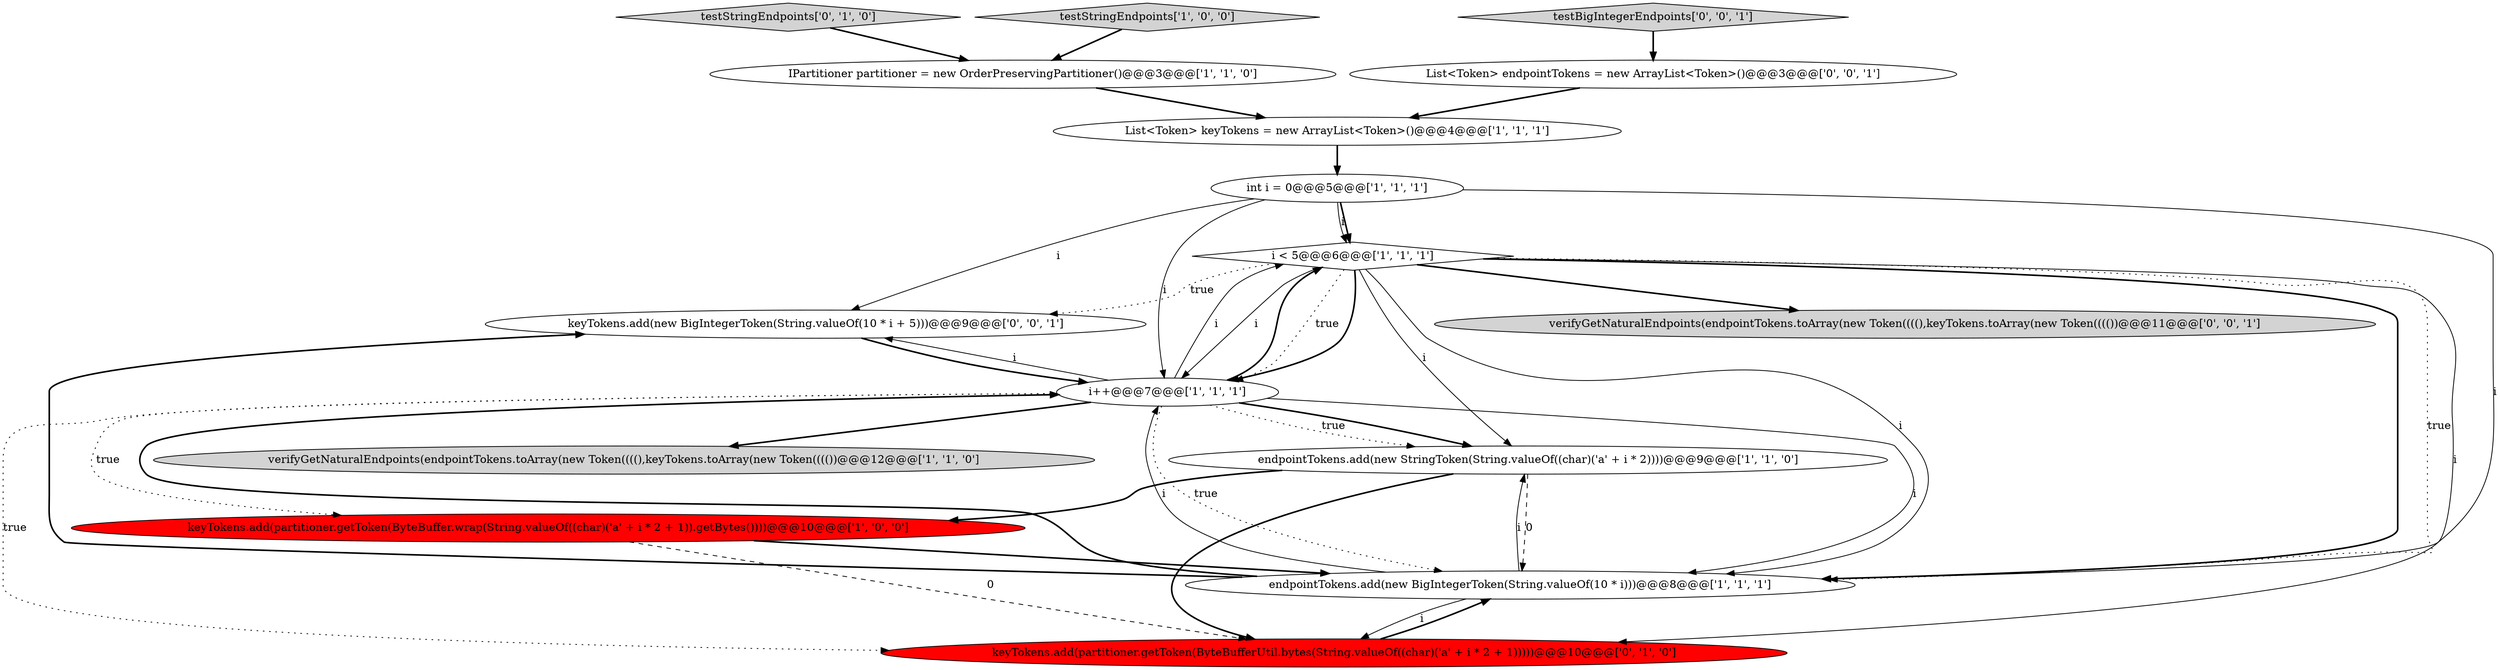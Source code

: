 digraph {
12 [style = filled, label = "verifyGetNaturalEndpoints(endpointTokens.toArray(new Token((((),keyTokens.toArray(new Token(((())@@@11@@@['0', '0', '1']", fillcolor = lightgray, shape = ellipse image = "AAA0AAABBB3BBB"];
14 [style = filled, label = "keyTokens.add(new BigIntegerToken(String.valueOf(10 * i + 5)))@@@9@@@['0', '0', '1']", fillcolor = white, shape = ellipse image = "AAA0AAABBB3BBB"];
1 [style = filled, label = "endpointTokens.add(new BigIntegerToken(String.valueOf(10 * i)))@@@8@@@['1', '1', '1']", fillcolor = white, shape = ellipse image = "AAA0AAABBB1BBB"];
7 [style = filled, label = "int i = 0@@@5@@@['1', '1', '1']", fillcolor = white, shape = ellipse image = "AAA0AAABBB1BBB"];
4 [style = filled, label = "keyTokens.add(partitioner.getToken(ByteBuffer.wrap(String.valueOf((char)('a' + i * 2 + 1)).getBytes())))@@@10@@@['1', '0', '0']", fillcolor = red, shape = ellipse image = "AAA1AAABBB1BBB"];
3 [style = filled, label = "List<Token> keyTokens = new ArrayList<Token>()@@@4@@@['1', '1', '1']", fillcolor = white, shape = ellipse image = "AAA0AAABBB1BBB"];
11 [style = filled, label = "testStringEndpoints['0', '1', '0']", fillcolor = lightgray, shape = diamond image = "AAA0AAABBB2BBB"];
10 [style = filled, label = "keyTokens.add(partitioner.getToken(ByteBufferUtil.bytes(String.valueOf((char)('a' + i * 2 + 1)))))@@@10@@@['0', '1', '0']", fillcolor = red, shape = ellipse image = "AAA1AAABBB2BBB"];
9 [style = filled, label = "testStringEndpoints['1', '0', '0']", fillcolor = lightgray, shape = diamond image = "AAA0AAABBB1BBB"];
15 [style = filled, label = "testBigIntegerEndpoints['0', '0', '1']", fillcolor = lightgray, shape = diamond image = "AAA0AAABBB3BBB"];
0 [style = filled, label = "IPartitioner partitioner = new OrderPreservingPartitioner()@@@3@@@['1', '1', '0']", fillcolor = white, shape = ellipse image = "AAA0AAABBB1BBB"];
8 [style = filled, label = "verifyGetNaturalEndpoints(endpointTokens.toArray(new Token((((),keyTokens.toArray(new Token(((())@@@12@@@['1', '1', '0']", fillcolor = lightgray, shape = ellipse image = "AAA0AAABBB1BBB"];
13 [style = filled, label = "List<Token> endpointTokens = new ArrayList<Token>()@@@3@@@['0', '0', '1']", fillcolor = white, shape = ellipse image = "AAA0AAABBB3BBB"];
6 [style = filled, label = "endpointTokens.add(new StringToken(String.valueOf((char)('a' + i * 2))))@@@9@@@['1', '1', '0']", fillcolor = white, shape = ellipse image = "AAA0AAABBB1BBB"];
5 [style = filled, label = "i++@@@7@@@['1', '1', '1']", fillcolor = white, shape = ellipse image = "AAA0AAABBB1BBB"];
2 [style = filled, label = "i < 5@@@6@@@['1', '1', '1']", fillcolor = white, shape = diamond image = "AAA0AAABBB1BBB"];
1->5 [style = bold, label=""];
0->3 [style = bold, label=""];
5->8 [style = bold, label=""];
15->13 [style = bold, label=""];
6->1 [style = dashed, label="0"];
9->0 [style = bold, label=""];
1->6 [style = solid, label="i"];
7->2 [style = solid, label="i"];
2->6 [style = solid, label="i"];
2->1 [style = bold, label=""];
5->10 [style = dotted, label="true"];
5->2 [style = solid, label="i"];
7->1 [style = solid, label="i"];
5->1 [style = dotted, label="true"];
1->5 [style = solid, label="i"];
5->6 [style = dotted, label="true"];
5->14 [style = solid, label="i"];
2->10 [style = solid, label="i"];
5->1 [style = solid, label="i"];
2->12 [style = bold, label=""];
5->4 [style = dotted, label="true"];
7->5 [style = solid, label="i"];
6->4 [style = bold, label=""];
5->2 [style = bold, label=""];
11->0 [style = bold, label=""];
5->6 [style = bold, label=""];
13->3 [style = bold, label=""];
3->7 [style = bold, label=""];
2->1 [style = dotted, label="true"];
7->2 [style = bold, label=""];
6->10 [style = bold, label=""];
2->1 [style = solid, label="i"];
1->10 [style = solid, label="i"];
2->14 [style = dotted, label="true"];
1->14 [style = bold, label=""];
4->1 [style = bold, label=""];
2->5 [style = dotted, label="true"];
4->10 [style = dashed, label="0"];
10->1 [style = bold, label=""];
2->5 [style = solid, label="i"];
7->14 [style = solid, label="i"];
2->5 [style = bold, label=""];
14->5 [style = bold, label=""];
}
